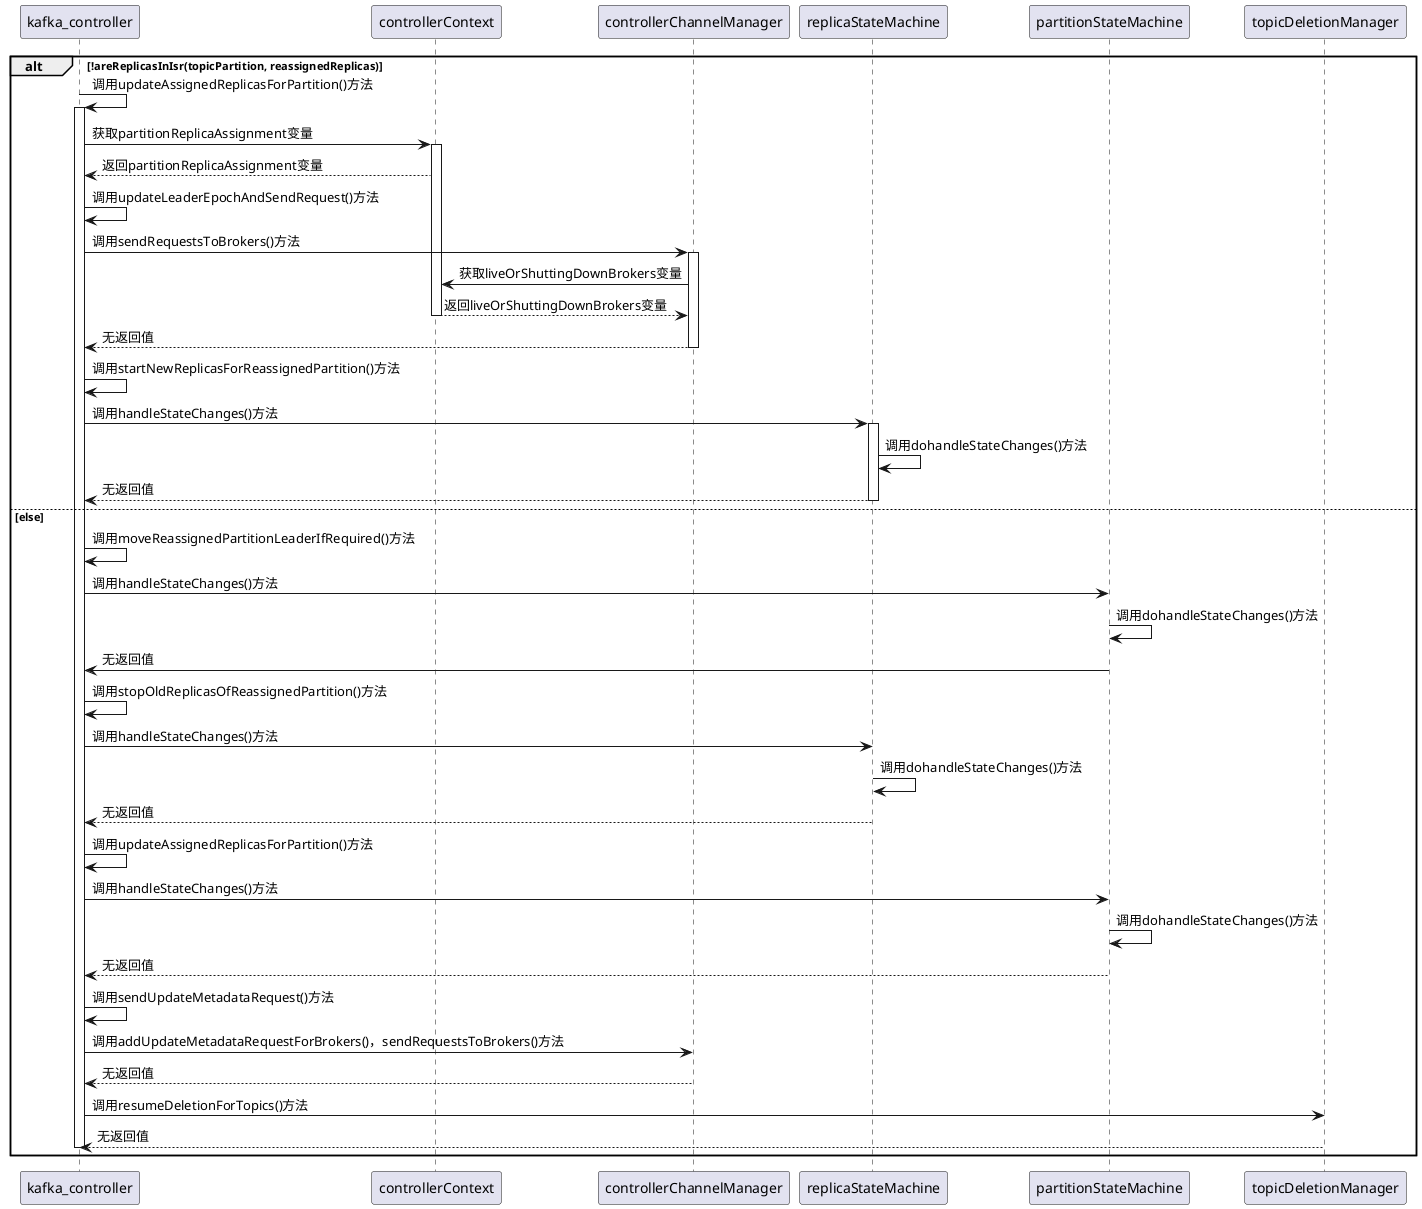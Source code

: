 @startuml

' actor Actor
' autonumber
alt !areReplicasInIsr(topicPartition, reassignedReplicas)
kafka_controller-> kafka_controller: 调用updateAssignedReplicasForPartition()方法
activate kafka_controller
kafka_controller-> controllerContext:获取partitionReplicaAssignment变量
activate controllerContext
controllerContext--> kafka_controller:返回partitionReplicaAssignment变量

kafka_controller-> kafka_controller: 调用updateLeaderEpochAndSendRequest()方法
kafka_controller-> controllerChannelManager: 调用sendRequestsToBrokers()方法
activate controllerChannelManager
controllerChannelManager-> controllerContext:获取liveOrShuttingDownBrokers变量
controllerContext--> controllerChannelManager:返回liveOrShuttingDownBrokers变量
deactivate controllerContext
controllerChannelManager--> kafka_controller: 无返回值
deactivate controllerChannelManager

kafka_controller-> kafka_controller: 调用startNewReplicasForReassignedPartition()方法
kafka_controller-> replicaStateMachine: 调用handleStateChanges()方法
activate replicaStateMachine
replicaStateMachine-> replicaStateMachine: 调用dohandleStateChanges()方法
replicaStateMachine--> kafka_controller: 无返回值
deactivate replicaStateMachine
else else

kafka_controller-> kafka_controller: 调用moveReassignedPartitionLeaderIfRequired()方法
kafka_controller-> partitionStateMachine: 调用handleStateChanges()方法
partitionStateMachine-> partitionStateMachine: 调用dohandleStateChanges()方法
partitionStateMachine-> kafka_controller: 无返回值

kafka_controller-> kafka_controller: 调用stopOldReplicasOfReassignedPartition()方法
kafka_controller-> replicaStateMachine: 调用handleStateChanges()方法
replicaStateMachine-> replicaStateMachine: 调用dohandleStateChanges()方法
replicaStateMachine--> kafka_controller: 无返回值

kafka_controller-> kafka_controller: 调用updateAssignedReplicasForPartition()方法
kafka_controller-> partitionStateMachine: 调用handleStateChanges()方法
partitionStateMachine-> partitionStateMachine: 调用dohandleStateChanges()方法
partitionStateMachine--> kafka_controller: 无返回值

kafka_controller-> kafka_controller: 调用sendUpdateMetadataRequest()方法
kafka_controller-> controllerChannelManager: 调用addUpdateMetadataRequestForBrokers()，sendRequestsToBrokers()方法
controllerChannelManager--> kafka_controller: 无返回值

kafka_controller-> topicDeletionManager: 调用resumeDeletionForTopics()方法
topicDeletionManager--> kafka_controller: 无返回值
deactivate kafka_controller

end


@enduml